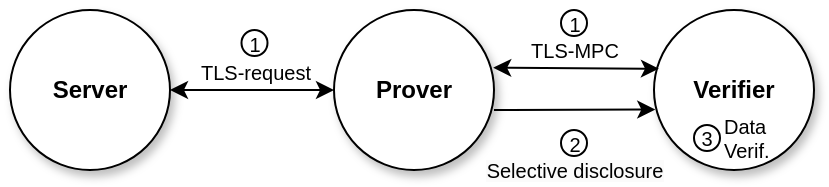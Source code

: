 <mxfile>
    <diagram id="kcIGn_kX_1L25iIxUXLg" name="Page-1">
        <mxGraphModel dx="642" dy="313" grid="1" gridSize="10" guides="1" tooltips="1" connect="1" arrows="1" fold="1" page="1" pageScale="1" pageWidth="850" pageHeight="1100" math="0" shadow="0">
            <root>
                <mxCell id="0"/>
                <mxCell id="1" parent="0"/>
                <mxCell id="EZAqd18MQriHtEKbU3QA-1" value="Prover" style="ellipse;whiteSpace=wrap;html=1;aspect=fixed;shadow=1;fontStyle=1" parent="1" vertex="1">
                    <mxGeometry x="200" y="260" width="80" height="80" as="geometry"/>
                </mxCell>
                <mxCell id="EZAqd18MQriHtEKbU3QA-2" value="Server" style="ellipse;whiteSpace=wrap;html=1;aspect=fixed;shadow=1;fontStyle=1" parent="1" vertex="1">
                    <mxGeometry x="38" y="260" width="80" height="80" as="geometry"/>
                </mxCell>
                <mxCell id="GdnXkJGOJiVmK7E47u4y-43" value="Verifier" style="ellipse;whiteSpace=wrap;html=1;aspect=fixed;shadow=1;fontStyle=1" parent="1" vertex="1">
                    <mxGeometry x="360" y="260" width="80" height="80" as="geometry"/>
                </mxCell>
                <mxCell id="GdnXkJGOJiVmK7E47u4y-45" value="" style="endArrow=classic;startArrow=classic;html=1;rounded=0;entryX=0;entryY=0.5;entryDx=0;entryDy=0;" parent="1" source="EZAqd18MQriHtEKbU3QA-2" target="EZAqd18MQriHtEKbU3QA-1" edge="1">
                    <mxGeometry width="50" height="50" relative="1" as="geometry">
                        <mxPoint x="350" y="490" as="sourcePoint"/>
                        <mxPoint x="400" y="440" as="targetPoint"/>
                    </mxGeometry>
                </mxCell>
                <mxCell id="GdnXkJGOJiVmK7E47u4y-46" value="TLS-request" style="whiteSpace=wrap;html=1;fillColor=none;strokeColor=none;fontSize=10;" parent="1" vertex="1">
                    <mxGeometry x="126.5" y="286" width="67.5" height="10" as="geometry"/>
                </mxCell>
                <mxCell id="GdnXkJGOJiVmK7E47u4y-49" value="" style="endArrow=classic;html=1;rounded=0;startArrow=classic;startFill=1;entryX=0.031;entryY=0.367;entryDx=0;entryDy=0;entryPerimeter=0;exitX=0.995;exitY=0.361;exitDx=0;exitDy=0;exitPerimeter=0;" parent="1" source="EZAqd18MQriHtEKbU3QA-1" target="GdnXkJGOJiVmK7E47u4y-43" edge="1">
                    <mxGeometry width="50" height="50" relative="1" as="geometry">
                        <mxPoint x="350" y="490" as="sourcePoint"/>
                        <mxPoint x="400" y="440" as="targetPoint"/>
                    </mxGeometry>
                </mxCell>
                <mxCell id="10" value="TLS-MPC" style="edgeLabel;html=1;align=center;verticalAlign=middle;resizable=0;points=[];fontSize=10;" parent="GdnXkJGOJiVmK7E47u4y-49" vertex="1" connectable="0">
                    <mxGeometry x="-0.507" relative="1" as="geometry">
                        <mxPoint x="20" y="-9" as="offset"/>
                    </mxGeometry>
                </mxCell>
                <mxCell id="GdnXkJGOJiVmK7E47u4y-54" value="1" style="ellipse;whiteSpace=wrap;html=1;aspect=fixed;fontSize=10;" parent="1" vertex="1">
                    <mxGeometry x="153.75" y="270" width="13" height="13" as="geometry"/>
                </mxCell>
                <mxCell id="GdnXkJGOJiVmK7E47u4y-56" value="3" style="ellipse;whiteSpace=wrap;html=1;aspect=fixed;fontSize=10;" parent="1" vertex="1">
                    <mxGeometry x="380" y="317.5" width="13" height="13" as="geometry"/>
                </mxCell>
                <mxCell id="GdnXkJGOJiVmK7E47u4y-58" value="2" style="ellipse;whiteSpace=wrap;html=1;aspect=fixed;fontSize=10;" parent="1" vertex="1">
                    <mxGeometry x="313.5" y="320" width="13" height="13" as="geometry"/>
                </mxCell>
                <mxCell id="13" value="Data&lt;br style=&quot;font-size: 10px;&quot;&gt;Verif." style="rounded=1;whiteSpace=wrap;html=1;fillColor=none;strokeColor=none;fontSize=10;align=left;" parent="1" vertex="1">
                    <mxGeometry x="393" y="304" width="30" height="40" as="geometry"/>
                </mxCell>
                <mxCell id="14" value="" style="endArrow=classic;html=1;exitX=1;exitY=0.5;exitDx=0;exitDy=0;entryX=0.008;entryY=0.622;entryDx=0;entryDy=0;entryPerimeter=0;" parent="1" target="GdnXkJGOJiVmK7E47u4y-43" edge="1">
                    <mxGeometry width="50" height="50" relative="1" as="geometry">
                        <mxPoint x="280" y="310" as="sourcePoint"/>
                        <mxPoint x="360" y="310" as="targetPoint"/>
                    </mxGeometry>
                </mxCell>
                <mxCell id="21" value="&lt;span style=&quot;font-size: 10px; background-color: rgb(251, 251, 251);&quot;&gt;Selective d&lt;/span&gt;&lt;span style=&quot;font-size: 10px; background-color: rgb(251, 251, 251);&quot;&gt;isclosure&lt;/span&gt;" style="edgeLabel;html=1;align=center;verticalAlign=middle;resizable=0;points=[];fontSize=10;" vertex="1" connectable="0" parent="14">
                    <mxGeometry x="-0.262" y="-1" relative="1" as="geometry">
                        <mxPoint x="10" y="29" as="offset"/>
                    </mxGeometry>
                </mxCell>
                <mxCell id="18" value="1" style="ellipse;whiteSpace=wrap;html=1;aspect=fixed;fontSize=10;" vertex="1" parent="1">
                    <mxGeometry x="313.5" y="260" width="13" height="13" as="geometry"/>
                </mxCell>
            </root>
        </mxGraphModel>
    </diagram>
</mxfile>